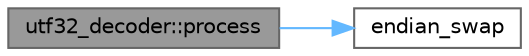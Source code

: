 digraph "utf32_decoder::process"
{
 // INTERACTIVE_SVG=YES
 // LATEX_PDF_SIZE
  bgcolor="transparent";
  edge [fontname=Helvetica,fontsize=10,labelfontname=Helvetica,labelfontsize=10];
  node [fontname=Helvetica,fontsize=10,shape=box,height=0.2,width=0.4];
  rankdir="LR";
  Node1 [id="Node000001",label="utf32_decoder::process",height=0.2,width=0.4,color="gray40", fillcolor="grey60", style="filled", fontcolor="black",tooltip=" "];
  Node1 -> Node2 [id="edge1_Node000001_Node000002",color="steelblue1",style="solid",tooltip=" "];
  Node2 [id="Node000002",label="endian_swap",height=0.2,width=0.4,color="grey40", fillcolor="white", style="filled",URL="$db/d20/pugixml_8cpp.html#a6d31b21cfa4167d79865a7797b33f3f1",tooltip=" "];
}
